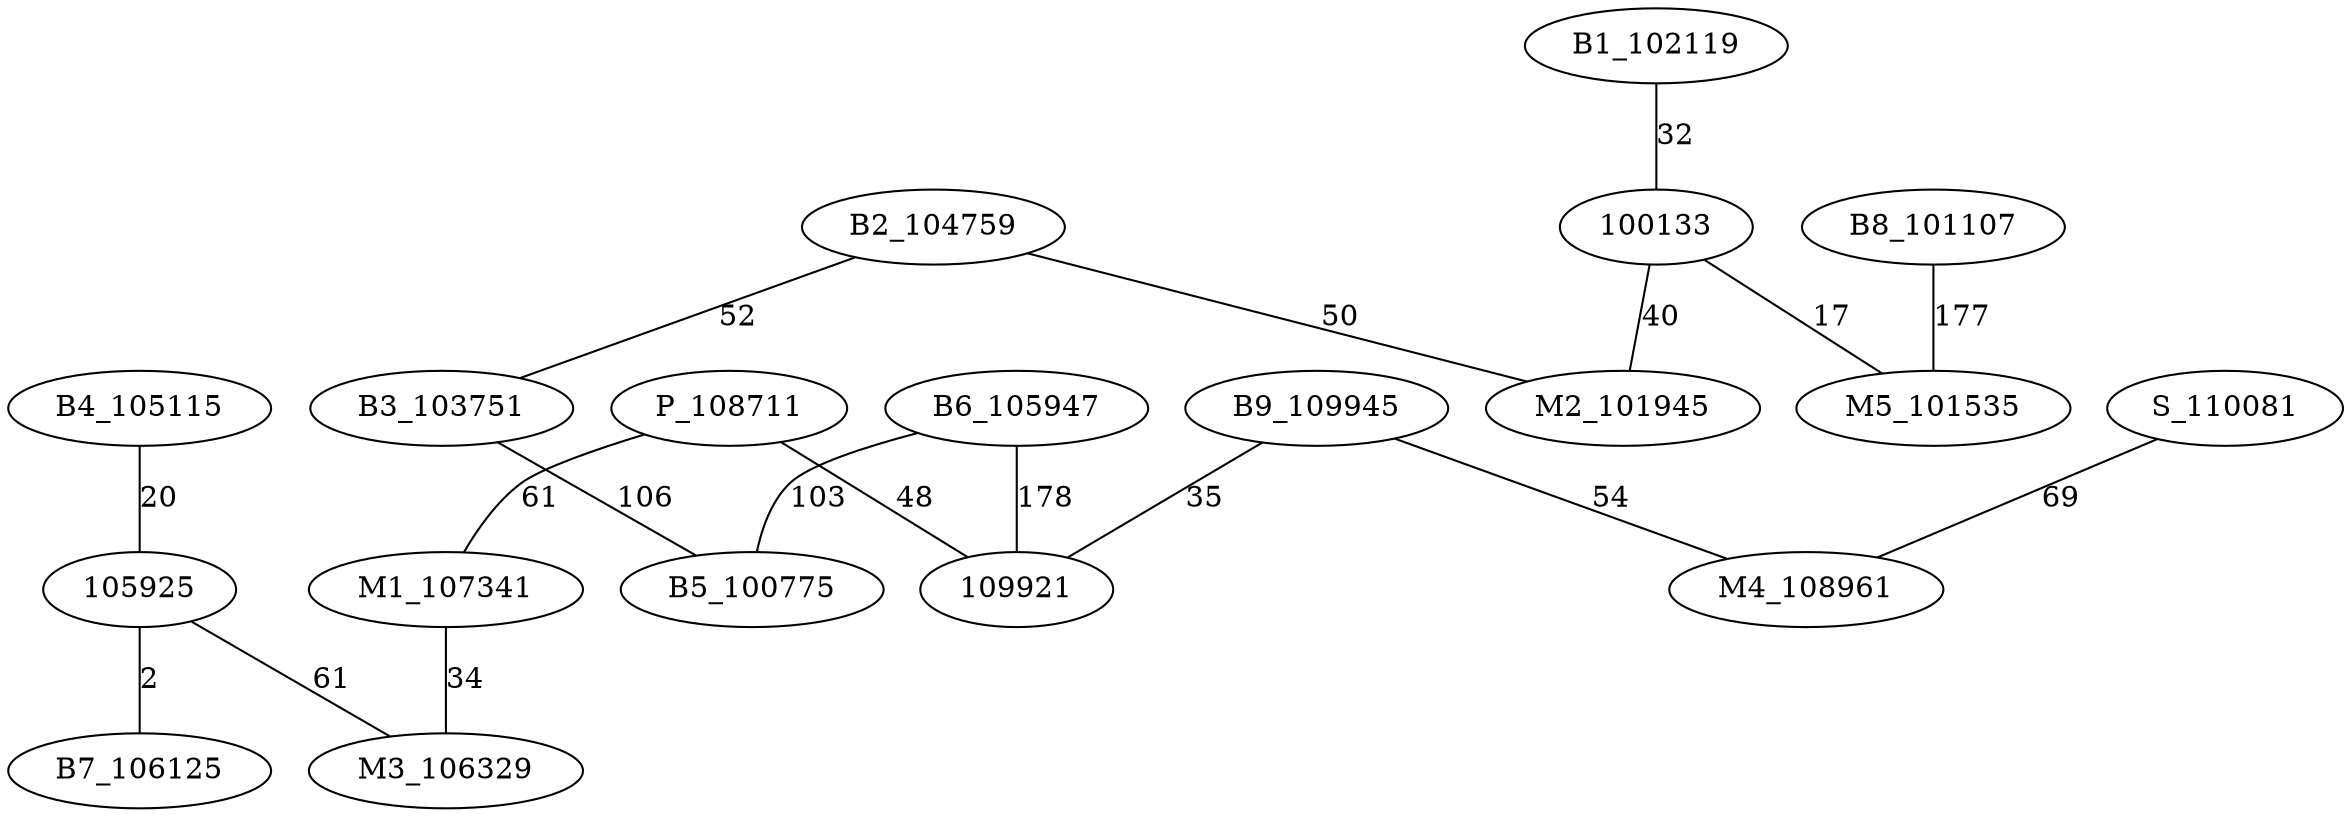 graph chemin {

	P_108711 -- M1_107341 [label=61]
	P_108711 -- 109921 [label=48]
	B1_102119 -- 100133 [label=32]
	B2_104759 -- M2_101945 [label=50]
	B2_104759 -- B3_103751 [label=52]
	B4_105115 -- 105925 [label=20]
	B3_103751 -- B5_100775 [label=106]
	M1_107341 -- M3_106329 [label=34]
	B6_105947 -- B5_100775 [label=103]
	B6_105947 -- 109921 [label=178]
	S_110081 -- M4_108961 [label=69]
	105925 -- B7_106125 [label=2]
	105925 -- M3_106329 [label=61]
	100133 -- M2_101945 [label=40]
	100133 -- M5_101535 [label=17]
	B8_101107 -- M5_101535 [label=177]
	B9_109945 -- M4_108961 [label=54]
	B9_109945 -- 109921 [label=35]

}
